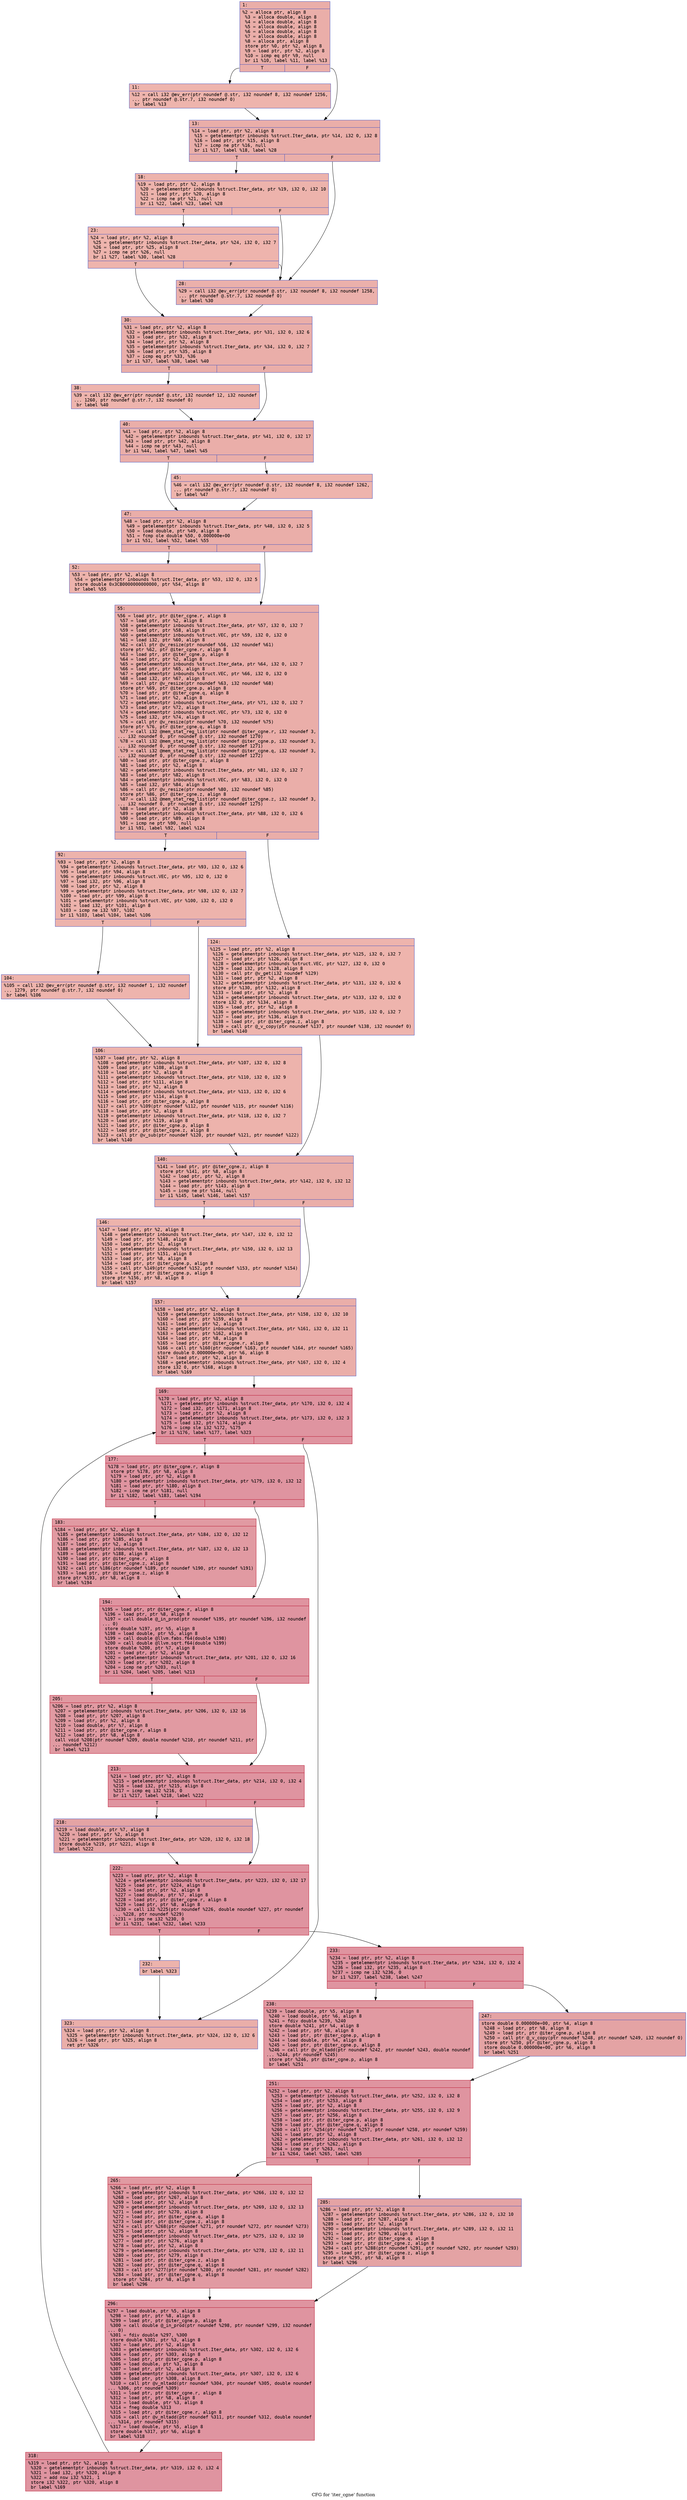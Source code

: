 digraph "CFG for 'iter_cgne' function" {
	label="CFG for 'iter_cgne' function";

	Node0x6000006fc780 [shape=record,color="#3d50c3ff", style=filled, fillcolor="#d0473d70" fontname="Courier",label="{1:\l|  %2 = alloca ptr, align 8\l  %3 = alloca double, align 8\l  %4 = alloca double, align 8\l  %5 = alloca double, align 8\l  %6 = alloca double, align 8\l  %7 = alloca double, align 8\l  %8 = alloca ptr, align 8\l  store ptr %0, ptr %2, align 8\l  %9 = load ptr, ptr %2, align 8\l  %10 = icmp eq ptr %9, null\l  br i1 %10, label %11, label %13\l|{<s0>T|<s1>F}}"];
	Node0x6000006fc780:s0 -> Node0x6000006fc7d0[tooltip="1 -> 11\nProbability 37.50%" ];
	Node0x6000006fc780:s1 -> Node0x6000006fc820[tooltip="1 -> 13\nProbability 62.50%" ];
	Node0x6000006fc7d0 [shape=record,color="#3d50c3ff", style=filled, fillcolor="#d8564670" fontname="Courier",label="{11:\l|  %12 = call i32 @ev_err(ptr noundef @.str, i32 noundef 8, i32 noundef 1256,\l... ptr noundef @.str.7, i32 noundef 0)\l  br label %13\l}"];
	Node0x6000006fc7d0 -> Node0x6000006fc820[tooltip="11 -> 13\nProbability 100.00%" ];
	Node0x6000006fc820 [shape=record,color="#3d50c3ff", style=filled, fillcolor="#d0473d70" fontname="Courier",label="{13:\l|  %14 = load ptr, ptr %2, align 8\l  %15 = getelementptr inbounds %struct.Iter_data, ptr %14, i32 0, i32 8\l  %16 = load ptr, ptr %15, align 8\l  %17 = icmp ne ptr %16, null\l  br i1 %17, label %18, label %28\l|{<s0>T|<s1>F}}"];
	Node0x6000006fc820:s0 -> Node0x6000006fc870[tooltip="13 -> 18\nProbability 62.50%" ];
	Node0x6000006fc820:s1 -> Node0x6000006fc910[tooltip="13 -> 28\nProbability 37.50%" ];
	Node0x6000006fc870 [shape=record,color="#3d50c3ff", style=filled, fillcolor="#d6524470" fontname="Courier",label="{18:\l|  %19 = load ptr, ptr %2, align 8\l  %20 = getelementptr inbounds %struct.Iter_data, ptr %19, i32 0, i32 10\l  %21 = load ptr, ptr %20, align 8\l  %22 = icmp ne ptr %21, null\l  br i1 %22, label %23, label %28\l|{<s0>T|<s1>F}}"];
	Node0x6000006fc870:s0 -> Node0x6000006fc8c0[tooltip="18 -> 23\nProbability 62.50%" ];
	Node0x6000006fc870:s1 -> Node0x6000006fc910[tooltip="18 -> 28\nProbability 37.50%" ];
	Node0x6000006fc8c0 [shape=record,color="#3d50c3ff", style=filled, fillcolor="#d8564670" fontname="Courier",label="{23:\l|  %24 = load ptr, ptr %2, align 8\l  %25 = getelementptr inbounds %struct.Iter_data, ptr %24, i32 0, i32 7\l  %26 = load ptr, ptr %25, align 8\l  %27 = icmp ne ptr %26, null\l  br i1 %27, label %30, label %28\l|{<s0>T|<s1>F}}"];
	Node0x6000006fc8c0:s0 -> Node0x6000006fc960[tooltip="23 -> 30\nProbability 62.50%" ];
	Node0x6000006fc8c0:s1 -> Node0x6000006fc910[tooltip="23 -> 28\nProbability 37.50%" ];
	Node0x6000006fc910 [shape=record,color="#3d50c3ff", style=filled, fillcolor="#d24b4070" fontname="Courier",label="{28:\l|  %29 = call i32 @ev_err(ptr noundef @.str, i32 noundef 8, i32 noundef 1258,\l... ptr noundef @.str.7, i32 noundef 0)\l  br label %30\l}"];
	Node0x6000006fc910 -> Node0x6000006fc960[tooltip="28 -> 30\nProbability 100.00%" ];
	Node0x6000006fc960 [shape=record,color="#3d50c3ff", style=filled, fillcolor="#d0473d70" fontname="Courier",label="{30:\l|  %31 = load ptr, ptr %2, align 8\l  %32 = getelementptr inbounds %struct.Iter_data, ptr %31, i32 0, i32 6\l  %33 = load ptr, ptr %32, align 8\l  %34 = load ptr, ptr %2, align 8\l  %35 = getelementptr inbounds %struct.Iter_data, ptr %34, i32 0, i32 7\l  %36 = load ptr, ptr %35, align 8\l  %37 = icmp eq ptr %33, %36\l  br i1 %37, label %38, label %40\l|{<s0>T|<s1>F}}"];
	Node0x6000006fc960:s0 -> Node0x6000006fc9b0[tooltip="30 -> 38\nProbability 37.50%" ];
	Node0x6000006fc960:s1 -> Node0x6000006fca00[tooltip="30 -> 40\nProbability 62.50%" ];
	Node0x6000006fc9b0 [shape=record,color="#3d50c3ff", style=filled, fillcolor="#d8564670" fontname="Courier",label="{38:\l|  %39 = call i32 @ev_err(ptr noundef @.str, i32 noundef 12, i32 noundef\l... 1260, ptr noundef @.str.7, i32 noundef 0)\l  br label %40\l}"];
	Node0x6000006fc9b0 -> Node0x6000006fca00[tooltip="38 -> 40\nProbability 100.00%" ];
	Node0x6000006fca00 [shape=record,color="#3d50c3ff", style=filled, fillcolor="#d0473d70" fontname="Courier",label="{40:\l|  %41 = load ptr, ptr %2, align 8\l  %42 = getelementptr inbounds %struct.Iter_data, ptr %41, i32 0, i32 17\l  %43 = load ptr, ptr %42, align 8\l  %44 = icmp ne ptr %43, null\l  br i1 %44, label %47, label %45\l|{<s0>T|<s1>F}}"];
	Node0x6000006fca00:s0 -> Node0x6000006fcaa0[tooltip="40 -> 47\nProbability 62.50%" ];
	Node0x6000006fca00:s1 -> Node0x6000006fca50[tooltip="40 -> 45\nProbability 37.50%" ];
	Node0x6000006fca50 [shape=record,color="#3d50c3ff", style=filled, fillcolor="#d8564670" fontname="Courier",label="{45:\l|  %46 = call i32 @ev_err(ptr noundef @.str, i32 noundef 8, i32 noundef 1262,\l... ptr noundef @.str.7, i32 noundef 0)\l  br label %47\l}"];
	Node0x6000006fca50 -> Node0x6000006fcaa0[tooltip="45 -> 47\nProbability 100.00%" ];
	Node0x6000006fcaa0 [shape=record,color="#3d50c3ff", style=filled, fillcolor="#d0473d70" fontname="Courier",label="{47:\l|  %48 = load ptr, ptr %2, align 8\l  %49 = getelementptr inbounds %struct.Iter_data, ptr %48, i32 0, i32 5\l  %50 = load double, ptr %49, align 8\l  %51 = fcmp ole double %50, 0.000000e+00\l  br i1 %51, label %52, label %55\l|{<s0>T|<s1>F}}"];
	Node0x6000006fcaa0:s0 -> Node0x6000006fcaf0[tooltip="47 -> 52\nProbability 50.00%" ];
	Node0x6000006fcaa0:s1 -> Node0x6000006fcb40[tooltip="47 -> 55\nProbability 50.00%" ];
	Node0x6000006fcaf0 [shape=record,color="#3d50c3ff", style=filled, fillcolor="#d6524470" fontname="Courier",label="{52:\l|  %53 = load ptr, ptr %2, align 8\l  %54 = getelementptr inbounds %struct.Iter_data, ptr %53, i32 0, i32 5\l  store double 0x3CB0000000000000, ptr %54, align 8\l  br label %55\l}"];
	Node0x6000006fcaf0 -> Node0x6000006fcb40[tooltip="52 -> 55\nProbability 100.00%" ];
	Node0x6000006fcb40 [shape=record,color="#3d50c3ff", style=filled, fillcolor="#d0473d70" fontname="Courier",label="{55:\l|  %56 = load ptr, ptr @iter_cgne.r, align 8\l  %57 = load ptr, ptr %2, align 8\l  %58 = getelementptr inbounds %struct.Iter_data, ptr %57, i32 0, i32 7\l  %59 = load ptr, ptr %58, align 8\l  %60 = getelementptr inbounds %struct.VEC, ptr %59, i32 0, i32 0\l  %61 = load i32, ptr %60, align 8\l  %62 = call ptr @v_resize(ptr noundef %56, i32 noundef %61)\l  store ptr %62, ptr @iter_cgne.r, align 8\l  %63 = load ptr, ptr @iter_cgne.p, align 8\l  %64 = load ptr, ptr %2, align 8\l  %65 = getelementptr inbounds %struct.Iter_data, ptr %64, i32 0, i32 7\l  %66 = load ptr, ptr %65, align 8\l  %67 = getelementptr inbounds %struct.VEC, ptr %66, i32 0, i32 0\l  %68 = load i32, ptr %67, align 8\l  %69 = call ptr @v_resize(ptr noundef %63, i32 noundef %68)\l  store ptr %69, ptr @iter_cgne.p, align 8\l  %70 = load ptr, ptr @iter_cgne.q, align 8\l  %71 = load ptr, ptr %2, align 8\l  %72 = getelementptr inbounds %struct.Iter_data, ptr %71, i32 0, i32 7\l  %73 = load ptr, ptr %72, align 8\l  %74 = getelementptr inbounds %struct.VEC, ptr %73, i32 0, i32 0\l  %75 = load i32, ptr %74, align 8\l  %76 = call ptr @v_resize(ptr noundef %70, i32 noundef %75)\l  store ptr %76, ptr @iter_cgne.q, align 8\l  %77 = call i32 @mem_stat_reg_list(ptr noundef @iter_cgne.r, i32 noundef 3,\l... i32 noundef 0, ptr noundef @.str, i32 noundef 1270)\l  %78 = call i32 @mem_stat_reg_list(ptr noundef @iter_cgne.p, i32 noundef 3,\l... i32 noundef 0, ptr noundef @.str, i32 noundef 1271)\l  %79 = call i32 @mem_stat_reg_list(ptr noundef @iter_cgne.q, i32 noundef 3,\l... i32 noundef 0, ptr noundef @.str, i32 noundef 1272)\l  %80 = load ptr, ptr @iter_cgne.z, align 8\l  %81 = load ptr, ptr %2, align 8\l  %82 = getelementptr inbounds %struct.Iter_data, ptr %81, i32 0, i32 7\l  %83 = load ptr, ptr %82, align 8\l  %84 = getelementptr inbounds %struct.VEC, ptr %83, i32 0, i32 0\l  %85 = load i32, ptr %84, align 8\l  %86 = call ptr @v_resize(ptr noundef %80, i32 noundef %85)\l  store ptr %86, ptr @iter_cgne.z, align 8\l  %87 = call i32 @mem_stat_reg_list(ptr noundef @iter_cgne.z, i32 noundef 3,\l... i32 noundef 0, ptr noundef @.str, i32 noundef 1275)\l  %88 = load ptr, ptr %2, align 8\l  %89 = getelementptr inbounds %struct.Iter_data, ptr %88, i32 0, i32 6\l  %90 = load ptr, ptr %89, align 8\l  %91 = icmp ne ptr %90, null\l  br i1 %91, label %92, label %124\l|{<s0>T|<s1>F}}"];
	Node0x6000006fcb40:s0 -> Node0x6000006fcb90[tooltip="55 -> 92\nProbability 62.50%" ];
	Node0x6000006fcb40:s1 -> Node0x6000006fcc80[tooltip="55 -> 124\nProbability 37.50%" ];
	Node0x6000006fcb90 [shape=record,color="#3d50c3ff", style=filled, fillcolor="#d6524470" fontname="Courier",label="{92:\l|  %93 = load ptr, ptr %2, align 8\l  %94 = getelementptr inbounds %struct.Iter_data, ptr %93, i32 0, i32 6\l  %95 = load ptr, ptr %94, align 8\l  %96 = getelementptr inbounds %struct.VEC, ptr %95, i32 0, i32 0\l  %97 = load i32, ptr %96, align 8\l  %98 = load ptr, ptr %2, align 8\l  %99 = getelementptr inbounds %struct.Iter_data, ptr %98, i32 0, i32 7\l  %100 = load ptr, ptr %99, align 8\l  %101 = getelementptr inbounds %struct.VEC, ptr %100, i32 0, i32 0\l  %102 = load i32, ptr %101, align 8\l  %103 = icmp ne i32 %97, %102\l  br i1 %103, label %104, label %106\l|{<s0>T|<s1>F}}"];
	Node0x6000006fcb90:s0 -> Node0x6000006fcbe0[tooltip="92 -> 104\nProbability 50.00%" ];
	Node0x6000006fcb90:s1 -> Node0x6000006fcc30[tooltip="92 -> 106\nProbability 50.00%" ];
	Node0x6000006fcbe0 [shape=record,color="#3d50c3ff", style=filled, fillcolor="#d8564670" fontname="Courier",label="{104:\l|  %105 = call i32 @ev_err(ptr noundef @.str, i32 noundef 1, i32 noundef\l... 1279, ptr noundef @.str.7, i32 noundef 0)\l  br label %106\l}"];
	Node0x6000006fcbe0 -> Node0x6000006fcc30[tooltip="104 -> 106\nProbability 100.00%" ];
	Node0x6000006fcc30 [shape=record,color="#3d50c3ff", style=filled, fillcolor="#d6524470" fontname="Courier",label="{106:\l|  %107 = load ptr, ptr %2, align 8\l  %108 = getelementptr inbounds %struct.Iter_data, ptr %107, i32 0, i32 8\l  %109 = load ptr, ptr %108, align 8\l  %110 = load ptr, ptr %2, align 8\l  %111 = getelementptr inbounds %struct.Iter_data, ptr %110, i32 0, i32 9\l  %112 = load ptr, ptr %111, align 8\l  %113 = load ptr, ptr %2, align 8\l  %114 = getelementptr inbounds %struct.Iter_data, ptr %113, i32 0, i32 6\l  %115 = load ptr, ptr %114, align 8\l  %116 = load ptr, ptr @iter_cgne.p, align 8\l  %117 = call ptr %109(ptr noundef %112, ptr noundef %115, ptr noundef %116)\l  %118 = load ptr, ptr %2, align 8\l  %119 = getelementptr inbounds %struct.Iter_data, ptr %118, i32 0, i32 7\l  %120 = load ptr, ptr %119, align 8\l  %121 = load ptr, ptr @iter_cgne.p, align 8\l  %122 = load ptr, ptr @iter_cgne.z, align 8\l  %123 = call ptr @v_sub(ptr noundef %120, ptr noundef %121, ptr noundef %122)\l  br label %140\l}"];
	Node0x6000006fcc30 -> Node0x6000006fccd0[tooltip="106 -> 140\nProbability 100.00%" ];
	Node0x6000006fcc80 [shape=record,color="#3d50c3ff", style=filled, fillcolor="#d8564670" fontname="Courier",label="{124:\l|  %125 = load ptr, ptr %2, align 8\l  %126 = getelementptr inbounds %struct.Iter_data, ptr %125, i32 0, i32 7\l  %127 = load ptr, ptr %126, align 8\l  %128 = getelementptr inbounds %struct.VEC, ptr %127, i32 0, i32 0\l  %129 = load i32, ptr %128, align 8\l  %130 = call ptr @v_get(i32 noundef %129)\l  %131 = load ptr, ptr %2, align 8\l  %132 = getelementptr inbounds %struct.Iter_data, ptr %131, i32 0, i32 6\l  store ptr %130, ptr %132, align 8\l  %133 = load ptr, ptr %2, align 8\l  %134 = getelementptr inbounds %struct.Iter_data, ptr %133, i32 0, i32 0\l  store i32 0, ptr %134, align 8\l  %135 = load ptr, ptr %2, align 8\l  %136 = getelementptr inbounds %struct.Iter_data, ptr %135, i32 0, i32 7\l  %137 = load ptr, ptr %136, align 8\l  %138 = load ptr, ptr @iter_cgne.z, align 8\l  %139 = call ptr @_v_copy(ptr noundef %137, ptr noundef %138, i32 noundef 0)\l  br label %140\l}"];
	Node0x6000006fcc80 -> Node0x6000006fccd0[tooltip="124 -> 140\nProbability 100.00%" ];
	Node0x6000006fccd0 [shape=record,color="#3d50c3ff", style=filled, fillcolor="#d0473d70" fontname="Courier",label="{140:\l|  %141 = load ptr, ptr @iter_cgne.z, align 8\l  store ptr %141, ptr %8, align 8\l  %142 = load ptr, ptr %2, align 8\l  %143 = getelementptr inbounds %struct.Iter_data, ptr %142, i32 0, i32 12\l  %144 = load ptr, ptr %143, align 8\l  %145 = icmp ne ptr %144, null\l  br i1 %145, label %146, label %157\l|{<s0>T|<s1>F}}"];
	Node0x6000006fccd0:s0 -> Node0x6000006fcd20[tooltip="140 -> 146\nProbability 62.50%" ];
	Node0x6000006fccd0:s1 -> Node0x6000006fcd70[tooltip="140 -> 157\nProbability 37.50%" ];
	Node0x6000006fcd20 [shape=record,color="#3d50c3ff", style=filled, fillcolor="#d6524470" fontname="Courier",label="{146:\l|  %147 = load ptr, ptr %2, align 8\l  %148 = getelementptr inbounds %struct.Iter_data, ptr %147, i32 0, i32 12\l  %149 = load ptr, ptr %148, align 8\l  %150 = load ptr, ptr %2, align 8\l  %151 = getelementptr inbounds %struct.Iter_data, ptr %150, i32 0, i32 13\l  %152 = load ptr, ptr %151, align 8\l  %153 = load ptr, ptr %8, align 8\l  %154 = load ptr, ptr @iter_cgne.p, align 8\l  %155 = call ptr %149(ptr noundef %152, ptr noundef %153, ptr noundef %154)\l  %156 = load ptr, ptr @iter_cgne.p, align 8\l  store ptr %156, ptr %8, align 8\l  br label %157\l}"];
	Node0x6000006fcd20 -> Node0x6000006fcd70[tooltip="146 -> 157\nProbability 100.00%" ];
	Node0x6000006fcd70 [shape=record,color="#3d50c3ff", style=filled, fillcolor="#d0473d70" fontname="Courier",label="{157:\l|  %158 = load ptr, ptr %2, align 8\l  %159 = getelementptr inbounds %struct.Iter_data, ptr %158, i32 0, i32 10\l  %160 = load ptr, ptr %159, align 8\l  %161 = load ptr, ptr %2, align 8\l  %162 = getelementptr inbounds %struct.Iter_data, ptr %161, i32 0, i32 11\l  %163 = load ptr, ptr %162, align 8\l  %164 = load ptr, ptr %8, align 8\l  %165 = load ptr, ptr @iter_cgne.r, align 8\l  %166 = call ptr %160(ptr noundef %163, ptr noundef %164, ptr noundef %165)\l  store double 0.000000e+00, ptr %6, align 8\l  %167 = load ptr, ptr %2, align 8\l  %168 = getelementptr inbounds %struct.Iter_data, ptr %167, i32 0, i32 4\l  store i32 0, ptr %168, align 8\l  br label %169\l}"];
	Node0x6000006fcd70 -> Node0x6000006fcdc0[tooltip="157 -> 169\nProbability 100.00%" ];
	Node0x6000006fcdc0 [shape=record,color="#b70d28ff", style=filled, fillcolor="#b70d2870" fontname="Courier",label="{169:\l|  %170 = load ptr, ptr %2, align 8\l  %171 = getelementptr inbounds %struct.Iter_data, ptr %170, i32 0, i32 4\l  %172 = load i32, ptr %171, align 8\l  %173 = load ptr, ptr %2, align 8\l  %174 = getelementptr inbounds %struct.Iter_data, ptr %173, i32 0, i32 3\l  %175 = load i32, ptr %174, align 4\l  %176 = icmp sle i32 %172, %175\l  br i1 %176, label %177, label %323\l|{<s0>T|<s1>F}}"];
	Node0x6000006fcdc0:s0 -> Node0x6000006fce10[tooltip="169 -> 177\nProbability 96.88%" ];
	Node0x6000006fcdc0:s1 -> Node0x6000006fd310[tooltip="169 -> 323\nProbability 3.12%" ];
	Node0x6000006fce10 [shape=record,color="#b70d28ff", style=filled, fillcolor="#b70d2870" fontname="Courier",label="{177:\l|  %178 = load ptr, ptr @iter_cgne.r, align 8\l  store ptr %178, ptr %8, align 8\l  %179 = load ptr, ptr %2, align 8\l  %180 = getelementptr inbounds %struct.Iter_data, ptr %179, i32 0, i32 12\l  %181 = load ptr, ptr %180, align 8\l  %182 = icmp ne ptr %181, null\l  br i1 %182, label %183, label %194\l|{<s0>T|<s1>F}}"];
	Node0x6000006fce10:s0 -> Node0x6000006fce60[tooltip="177 -> 183\nProbability 62.50%" ];
	Node0x6000006fce10:s1 -> Node0x6000006fceb0[tooltip="177 -> 194\nProbability 37.50%" ];
	Node0x6000006fce60 [shape=record,color="#b70d28ff", style=filled, fillcolor="#bb1b2c70" fontname="Courier",label="{183:\l|  %184 = load ptr, ptr %2, align 8\l  %185 = getelementptr inbounds %struct.Iter_data, ptr %184, i32 0, i32 12\l  %186 = load ptr, ptr %185, align 8\l  %187 = load ptr, ptr %2, align 8\l  %188 = getelementptr inbounds %struct.Iter_data, ptr %187, i32 0, i32 13\l  %189 = load ptr, ptr %188, align 8\l  %190 = load ptr, ptr @iter_cgne.r, align 8\l  %191 = load ptr, ptr @iter_cgne.z, align 8\l  %192 = call ptr %186(ptr noundef %189, ptr noundef %190, ptr noundef %191)\l  %193 = load ptr, ptr @iter_cgne.z, align 8\l  store ptr %193, ptr %8, align 8\l  br label %194\l}"];
	Node0x6000006fce60 -> Node0x6000006fceb0[tooltip="183 -> 194\nProbability 100.00%" ];
	Node0x6000006fceb0 [shape=record,color="#b70d28ff", style=filled, fillcolor="#b70d2870" fontname="Courier",label="{194:\l|  %195 = load ptr, ptr @iter_cgne.r, align 8\l  %196 = load ptr, ptr %8, align 8\l  %197 = call double @_in_prod(ptr noundef %195, ptr noundef %196, i32 noundef\l... 0)\l  store double %197, ptr %5, align 8\l  %198 = load double, ptr %5, align 8\l  %199 = call double @llvm.fabs.f64(double %198)\l  %200 = call double @llvm.sqrt.f64(double %199)\l  store double %200, ptr %7, align 8\l  %201 = load ptr, ptr %2, align 8\l  %202 = getelementptr inbounds %struct.Iter_data, ptr %201, i32 0, i32 16\l  %203 = load ptr, ptr %202, align 8\l  %204 = icmp ne ptr %203, null\l  br i1 %204, label %205, label %213\l|{<s0>T|<s1>F}}"];
	Node0x6000006fceb0:s0 -> Node0x6000006fcf00[tooltip="194 -> 205\nProbability 62.50%" ];
	Node0x6000006fceb0:s1 -> Node0x6000006fcf50[tooltip="194 -> 213\nProbability 37.50%" ];
	Node0x6000006fcf00 [shape=record,color="#b70d28ff", style=filled, fillcolor="#bb1b2c70" fontname="Courier",label="{205:\l|  %206 = load ptr, ptr %2, align 8\l  %207 = getelementptr inbounds %struct.Iter_data, ptr %206, i32 0, i32 16\l  %208 = load ptr, ptr %207, align 8\l  %209 = load ptr, ptr %2, align 8\l  %210 = load double, ptr %7, align 8\l  %211 = load ptr, ptr @iter_cgne.r, align 8\l  %212 = load ptr, ptr %8, align 8\l  call void %208(ptr noundef %209, double noundef %210, ptr noundef %211, ptr\l... noundef %212)\l  br label %213\l}"];
	Node0x6000006fcf00 -> Node0x6000006fcf50[tooltip="205 -> 213\nProbability 100.00%" ];
	Node0x6000006fcf50 [shape=record,color="#b70d28ff", style=filled, fillcolor="#b70d2870" fontname="Courier",label="{213:\l|  %214 = load ptr, ptr %2, align 8\l  %215 = getelementptr inbounds %struct.Iter_data, ptr %214, i32 0, i32 4\l  %216 = load i32, ptr %215, align 8\l  %217 = icmp eq i32 %216, 0\l  br i1 %217, label %218, label %222\l|{<s0>T|<s1>F}}"];
	Node0x6000006fcf50:s0 -> Node0x6000006fcfa0[tooltip="213 -> 218\nProbability 37.50%" ];
	Node0x6000006fcf50:s1 -> Node0x6000006fcff0[tooltip="213 -> 222\nProbability 62.50%" ];
	Node0x6000006fcfa0 [shape=record,color="#3d50c3ff", style=filled, fillcolor="#c32e3170" fontname="Courier",label="{218:\l|  %219 = load double, ptr %7, align 8\l  %220 = load ptr, ptr %2, align 8\l  %221 = getelementptr inbounds %struct.Iter_data, ptr %220, i32 0, i32 18\l  store double %219, ptr %221, align 8\l  br label %222\l}"];
	Node0x6000006fcfa0 -> Node0x6000006fcff0[tooltip="218 -> 222\nProbability 100.00%" ];
	Node0x6000006fcff0 [shape=record,color="#b70d28ff", style=filled, fillcolor="#b70d2870" fontname="Courier",label="{222:\l|  %223 = load ptr, ptr %2, align 8\l  %224 = getelementptr inbounds %struct.Iter_data, ptr %223, i32 0, i32 17\l  %225 = load ptr, ptr %224, align 8\l  %226 = load ptr, ptr %2, align 8\l  %227 = load double, ptr %7, align 8\l  %228 = load ptr, ptr @iter_cgne.r, align 8\l  %229 = load ptr, ptr %8, align 8\l  %230 = call i32 %225(ptr noundef %226, double noundef %227, ptr noundef\l... %228, ptr noundef %229)\l  %231 = icmp ne i32 %230, 0\l  br i1 %231, label %232, label %233\l|{<s0>T|<s1>F}}"];
	Node0x6000006fcff0:s0 -> Node0x6000006fd040[tooltip="222 -> 232\nProbability 3.12%" ];
	Node0x6000006fcff0:s1 -> Node0x6000006fd090[tooltip="222 -> 233\nProbability 96.88%" ];
	Node0x6000006fd040 [shape=record,color="#3d50c3ff", style=filled, fillcolor="#d6524470" fontname="Courier",label="{232:\l|  br label %323\l}"];
	Node0x6000006fd040 -> Node0x6000006fd310[tooltip="232 -> 323\nProbability 100.00%" ];
	Node0x6000006fd090 [shape=record,color="#b70d28ff", style=filled, fillcolor="#b70d2870" fontname="Courier",label="{233:\l|  %234 = load ptr, ptr %2, align 8\l  %235 = getelementptr inbounds %struct.Iter_data, ptr %234, i32 0, i32 4\l  %236 = load i32, ptr %235, align 8\l  %237 = icmp ne i32 %236, 0\l  br i1 %237, label %238, label %247\l|{<s0>T|<s1>F}}"];
	Node0x6000006fd090:s0 -> Node0x6000006fd0e0[tooltip="233 -> 238\nProbability 62.50%" ];
	Node0x6000006fd090:s1 -> Node0x6000006fd130[tooltip="233 -> 247\nProbability 37.50%" ];
	Node0x6000006fd0e0 [shape=record,color="#b70d28ff", style=filled, fillcolor="#bb1b2c70" fontname="Courier",label="{238:\l|  %239 = load double, ptr %5, align 8\l  %240 = load double, ptr %6, align 8\l  %241 = fdiv double %239, %240\l  store double %241, ptr %4, align 8\l  %242 = load ptr, ptr %8, align 8\l  %243 = load ptr, ptr @iter_cgne.p, align 8\l  %244 = load double, ptr %4, align 8\l  %245 = load ptr, ptr @iter_cgne.p, align 8\l  %246 = call ptr @v_mltadd(ptr noundef %242, ptr noundef %243, double noundef\l... %244, ptr noundef %245)\l  store ptr %246, ptr @iter_cgne.p, align 8\l  br label %251\l}"];
	Node0x6000006fd0e0 -> Node0x6000006fd180[tooltip="238 -> 251\nProbability 100.00%" ];
	Node0x6000006fd130 [shape=record,color="#3d50c3ff", style=filled, fillcolor="#c32e3170" fontname="Courier",label="{247:\l|  store double 0.000000e+00, ptr %4, align 8\l  %248 = load ptr, ptr %8, align 8\l  %249 = load ptr, ptr @iter_cgne.p, align 8\l  %250 = call ptr @_v_copy(ptr noundef %248, ptr noundef %249, i32 noundef 0)\l  store ptr %250, ptr @iter_cgne.p, align 8\l  store double 0.000000e+00, ptr %6, align 8\l  br label %251\l}"];
	Node0x6000006fd130 -> Node0x6000006fd180[tooltip="247 -> 251\nProbability 100.00%" ];
	Node0x6000006fd180 [shape=record,color="#b70d28ff", style=filled, fillcolor="#b70d2870" fontname="Courier",label="{251:\l|  %252 = load ptr, ptr %2, align 8\l  %253 = getelementptr inbounds %struct.Iter_data, ptr %252, i32 0, i32 8\l  %254 = load ptr, ptr %253, align 8\l  %255 = load ptr, ptr %2, align 8\l  %256 = getelementptr inbounds %struct.Iter_data, ptr %255, i32 0, i32 9\l  %257 = load ptr, ptr %256, align 8\l  %258 = load ptr, ptr @iter_cgne.p, align 8\l  %259 = load ptr, ptr @iter_cgne.q, align 8\l  %260 = call ptr %254(ptr noundef %257, ptr noundef %258, ptr noundef %259)\l  %261 = load ptr, ptr %2, align 8\l  %262 = getelementptr inbounds %struct.Iter_data, ptr %261, i32 0, i32 12\l  %263 = load ptr, ptr %262, align 8\l  %264 = icmp ne ptr %263, null\l  br i1 %264, label %265, label %285\l|{<s0>T|<s1>F}}"];
	Node0x6000006fd180:s0 -> Node0x6000006fd1d0[tooltip="251 -> 265\nProbability 62.50%" ];
	Node0x6000006fd180:s1 -> Node0x6000006fd220[tooltip="251 -> 285\nProbability 37.50%" ];
	Node0x6000006fd1d0 [shape=record,color="#b70d28ff", style=filled, fillcolor="#bb1b2c70" fontname="Courier",label="{265:\l|  %266 = load ptr, ptr %2, align 8\l  %267 = getelementptr inbounds %struct.Iter_data, ptr %266, i32 0, i32 12\l  %268 = load ptr, ptr %267, align 8\l  %269 = load ptr, ptr %2, align 8\l  %270 = getelementptr inbounds %struct.Iter_data, ptr %269, i32 0, i32 13\l  %271 = load ptr, ptr %270, align 8\l  %272 = load ptr, ptr @iter_cgne.q, align 8\l  %273 = load ptr, ptr @iter_cgne.z, align 8\l  %274 = call ptr %268(ptr noundef %271, ptr noundef %272, ptr noundef %273)\l  %275 = load ptr, ptr %2, align 8\l  %276 = getelementptr inbounds %struct.Iter_data, ptr %275, i32 0, i32 10\l  %277 = load ptr, ptr %276, align 8\l  %278 = load ptr, ptr %2, align 8\l  %279 = getelementptr inbounds %struct.Iter_data, ptr %278, i32 0, i32 11\l  %280 = load ptr, ptr %279, align 8\l  %281 = load ptr, ptr @iter_cgne.z, align 8\l  %282 = load ptr, ptr @iter_cgne.q, align 8\l  %283 = call ptr %277(ptr noundef %280, ptr noundef %281, ptr noundef %282)\l  %284 = load ptr, ptr @iter_cgne.q, align 8\l  store ptr %284, ptr %8, align 8\l  br label %296\l}"];
	Node0x6000006fd1d0 -> Node0x6000006fd270[tooltip="265 -> 296\nProbability 100.00%" ];
	Node0x6000006fd220 [shape=record,color="#3d50c3ff", style=filled, fillcolor="#c32e3170" fontname="Courier",label="{285:\l|  %286 = load ptr, ptr %2, align 8\l  %287 = getelementptr inbounds %struct.Iter_data, ptr %286, i32 0, i32 10\l  %288 = load ptr, ptr %287, align 8\l  %289 = load ptr, ptr %2, align 8\l  %290 = getelementptr inbounds %struct.Iter_data, ptr %289, i32 0, i32 11\l  %291 = load ptr, ptr %290, align 8\l  %292 = load ptr, ptr @iter_cgne.q, align 8\l  %293 = load ptr, ptr @iter_cgne.z, align 8\l  %294 = call ptr %288(ptr noundef %291, ptr noundef %292, ptr noundef %293)\l  %295 = load ptr, ptr @iter_cgne.z, align 8\l  store ptr %295, ptr %8, align 8\l  br label %296\l}"];
	Node0x6000006fd220 -> Node0x6000006fd270[tooltip="285 -> 296\nProbability 100.00%" ];
	Node0x6000006fd270 [shape=record,color="#b70d28ff", style=filled, fillcolor="#b70d2870" fontname="Courier",label="{296:\l|  %297 = load double, ptr %5, align 8\l  %298 = load ptr, ptr %8, align 8\l  %299 = load ptr, ptr @iter_cgne.p, align 8\l  %300 = call double @_in_prod(ptr noundef %298, ptr noundef %299, i32 noundef\l... 0)\l  %301 = fdiv double %297, %300\l  store double %301, ptr %3, align 8\l  %302 = load ptr, ptr %2, align 8\l  %303 = getelementptr inbounds %struct.Iter_data, ptr %302, i32 0, i32 6\l  %304 = load ptr, ptr %303, align 8\l  %305 = load ptr, ptr @iter_cgne.p, align 8\l  %306 = load double, ptr %3, align 8\l  %307 = load ptr, ptr %2, align 8\l  %308 = getelementptr inbounds %struct.Iter_data, ptr %307, i32 0, i32 6\l  %309 = load ptr, ptr %308, align 8\l  %310 = call ptr @v_mltadd(ptr noundef %304, ptr noundef %305, double noundef\l... %306, ptr noundef %309)\l  %311 = load ptr, ptr @iter_cgne.r, align 8\l  %312 = load ptr, ptr %8, align 8\l  %313 = load double, ptr %3, align 8\l  %314 = fneg double %313\l  %315 = load ptr, ptr @iter_cgne.r, align 8\l  %316 = call ptr @v_mltadd(ptr noundef %311, ptr noundef %312, double noundef\l... %314, ptr noundef %315)\l  %317 = load double, ptr %5, align 8\l  store double %317, ptr %6, align 8\l  br label %318\l}"];
	Node0x6000006fd270 -> Node0x6000006fd2c0[tooltip="296 -> 318\nProbability 100.00%" ];
	Node0x6000006fd2c0 [shape=record,color="#b70d28ff", style=filled, fillcolor="#b70d2870" fontname="Courier",label="{318:\l|  %319 = load ptr, ptr %2, align 8\l  %320 = getelementptr inbounds %struct.Iter_data, ptr %319, i32 0, i32 4\l  %321 = load i32, ptr %320, align 8\l  %322 = add nsw i32 %321, 1\l  store i32 %322, ptr %320, align 8\l  br label %169\l}"];
	Node0x6000006fd2c0 -> Node0x6000006fcdc0[tooltip="318 -> 169\nProbability 100.00%" ];
	Node0x6000006fd310 [shape=record,color="#3d50c3ff", style=filled, fillcolor="#d0473d70" fontname="Courier",label="{323:\l|  %324 = load ptr, ptr %2, align 8\l  %325 = getelementptr inbounds %struct.Iter_data, ptr %324, i32 0, i32 6\l  %326 = load ptr, ptr %325, align 8\l  ret ptr %326\l}"];
}
